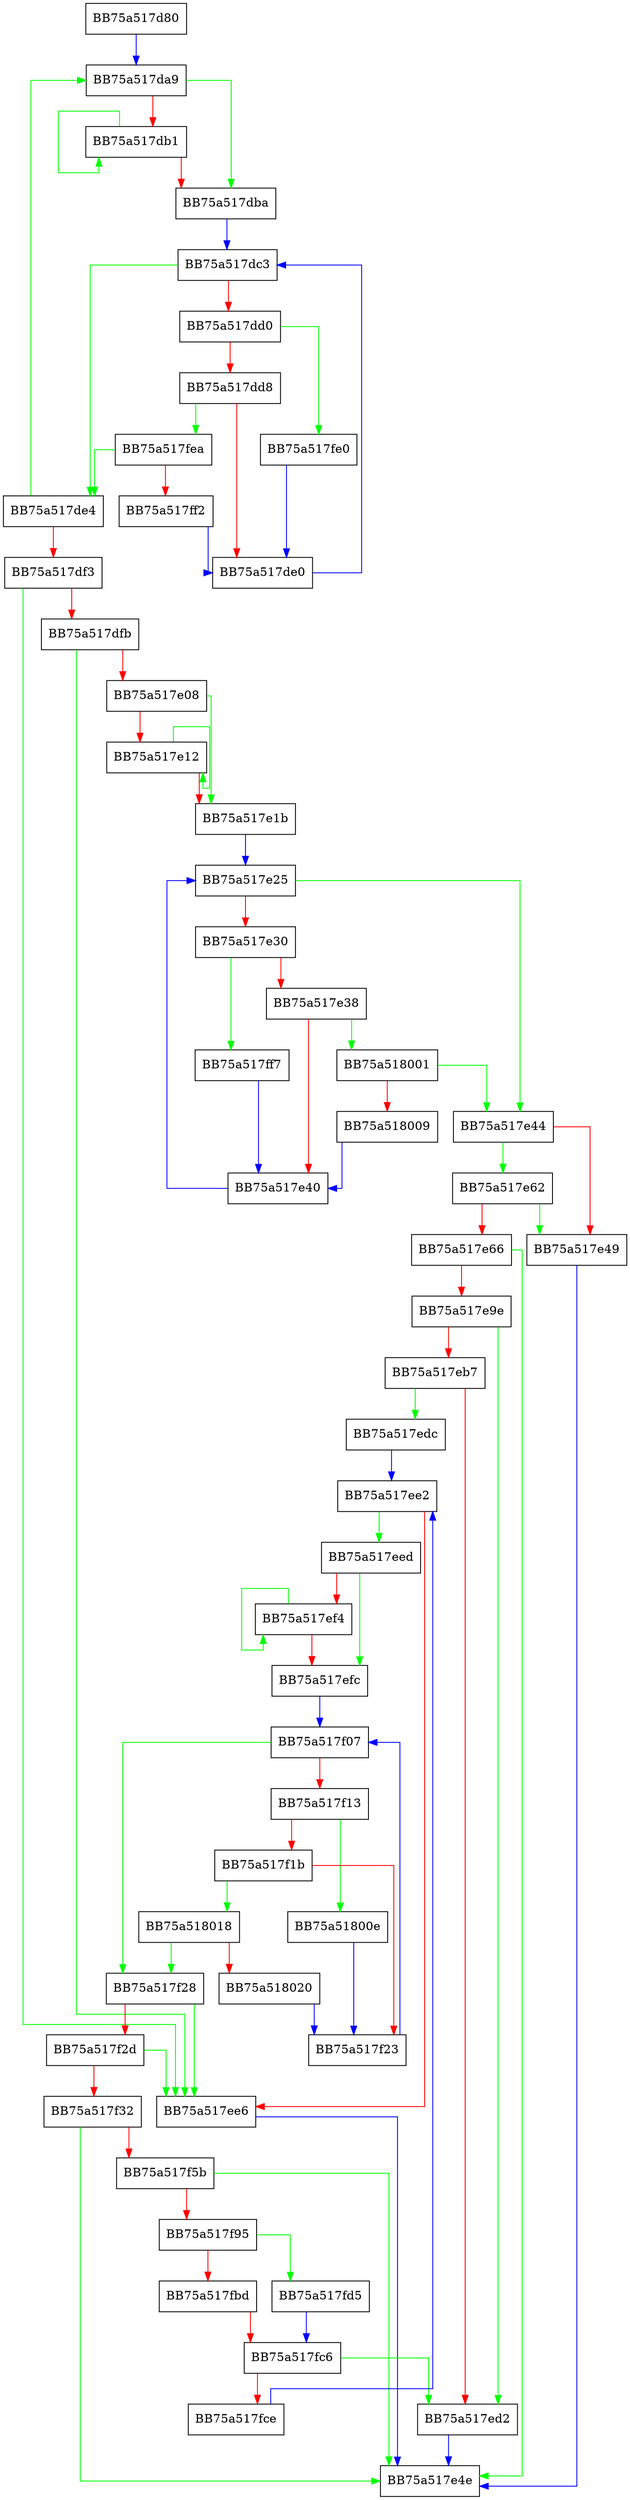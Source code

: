 digraph PushCommandLine {
  node [shape="box"];
  graph [splines=ortho];
  BB75a517d80 -> BB75a517da9 [color="blue"];
  BB75a517da9 -> BB75a517dba [color="green"];
  BB75a517da9 -> BB75a517db1 [color="red"];
  BB75a517db1 -> BB75a517db1 [color="green"];
  BB75a517db1 -> BB75a517dba [color="red"];
  BB75a517dba -> BB75a517dc3 [color="blue"];
  BB75a517dc3 -> BB75a517de4 [color="green"];
  BB75a517dc3 -> BB75a517dd0 [color="red"];
  BB75a517dd0 -> BB75a517fe0 [color="green"];
  BB75a517dd0 -> BB75a517dd8 [color="red"];
  BB75a517dd8 -> BB75a517fea [color="green"];
  BB75a517dd8 -> BB75a517de0 [color="red"];
  BB75a517de0 -> BB75a517dc3 [color="blue"];
  BB75a517de4 -> BB75a517da9 [color="green"];
  BB75a517de4 -> BB75a517df3 [color="red"];
  BB75a517df3 -> BB75a517ee6 [color="green"];
  BB75a517df3 -> BB75a517dfb [color="red"];
  BB75a517dfb -> BB75a517ee6 [color="green"];
  BB75a517dfb -> BB75a517e08 [color="red"];
  BB75a517e08 -> BB75a517e1b [color="green"];
  BB75a517e08 -> BB75a517e12 [color="red"];
  BB75a517e12 -> BB75a517e12 [color="green"];
  BB75a517e12 -> BB75a517e1b [color="red"];
  BB75a517e1b -> BB75a517e25 [color="blue"];
  BB75a517e25 -> BB75a517e44 [color="green"];
  BB75a517e25 -> BB75a517e30 [color="red"];
  BB75a517e30 -> BB75a517ff7 [color="green"];
  BB75a517e30 -> BB75a517e38 [color="red"];
  BB75a517e38 -> BB75a518001 [color="green"];
  BB75a517e38 -> BB75a517e40 [color="red"];
  BB75a517e40 -> BB75a517e25 [color="blue"];
  BB75a517e44 -> BB75a517e62 [color="green"];
  BB75a517e44 -> BB75a517e49 [color="red"];
  BB75a517e49 -> BB75a517e4e [color="blue"];
  BB75a517e62 -> BB75a517e49 [color="green"];
  BB75a517e62 -> BB75a517e66 [color="red"];
  BB75a517e66 -> BB75a517e4e [color="green"];
  BB75a517e66 -> BB75a517e9e [color="red"];
  BB75a517e9e -> BB75a517ed2 [color="green"];
  BB75a517e9e -> BB75a517eb7 [color="red"];
  BB75a517eb7 -> BB75a517edc [color="green"];
  BB75a517eb7 -> BB75a517ed2 [color="red"];
  BB75a517ed2 -> BB75a517e4e [color="blue"];
  BB75a517edc -> BB75a517ee2 [color="blue"];
  BB75a517ee2 -> BB75a517eed [color="green"];
  BB75a517ee2 -> BB75a517ee6 [color="red"];
  BB75a517ee6 -> BB75a517e4e [color="blue"];
  BB75a517eed -> BB75a517efc [color="green"];
  BB75a517eed -> BB75a517ef4 [color="red"];
  BB75a517ef4 -> BB75a517ef4 [color="green"];
  BB75a517ef4 -> BB75a517efc [color="red"];
  BB75a517efc -> BB75a517f07 [color="blue"];
  BB75a517f07 -> BB75a517f28 [color="green"];
  BB75a517f07 -> BB75a517f13 [color="red"];
  BB75a517f13 -> BB75a51800e [color="green"];
  BB75a517f13 -> BB75a517f1b [color="red"];
  BB75a517f1b -> BB75a518018 [color="green"];
  BB75a517f1b -> BB75a517f23 [color="red"];
  BB75a517f23 -> BB75a517f07 [color="blue"];
  BB75a517f28 -> BB75a517ee6 [color="green"];
  BB75a517f28 -> BB75a517f2d [color="red"];
  BB75a517f2d -> BB75a517ee6 [color="green"];
  BB75a517f2d -> BB75a517f32 [color="red"];
  BB75a517f32 -> BB75a517e4e [color="green"];
  BB75a517f32 -> BB75a517f5b [color="red"];
  BB75a517f5b -> BB75a517e4e [color="green"];
  BB75a517f5b -> BB75a517f95 [color="red"];
  BB75a517f95 -> BB75a517fd5 [color="green"];
  BB75a517f95 -> BB75a517fbd [color="red"];
  BB75a517fbd -> BB75a517fc6 [color="red"];
  BB75a517fc6 -> BB75a517ed2 [color="green"];
  BB75a517fc6 -> BB75a517fce [color="red"];
  BB75a517fce -> BB75a517ee2 [color="blue"];
  BB75a517fd5 -> BB75a517fc6 [color="blue"];
  BB75a517fe0 -> BB75a517de0 [color="blue"];
  BB75a517fea -> BB75a517de4 [color="green"];
  BB75a517fea -> BB75a517ff2 [color="red"];
  BB75a517ff2 -> BB75a517de0 [color="blue"];
  BB75a517ff7 -> BB75a517e40 [color="blue"];
  BB75a518001 -> BB75a517e44 [color="green"];
  BB75a518001 -> BB75a518009 [color="red"];
  BB75a518009 -> BB75a517e40 [color="blue"];
  BB75a51800e -> BB75a517f23 [color="blue"];
  BB75a518018 -> BB75a517f28 [color="green"];
  BB75a518018 -> BB75a518020 [color="red"];
  BB75a518020 -> BB75a517f23 [color="blue"];
}